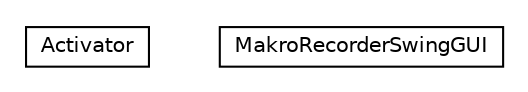 #!/usr/local/bin/dot
#
# Class diagram 
# Generated by UMLGraph version R5_6-24-gf6e263 (http://www.umlgraph.org/)
#

digraph G {
	edge [fontname="Helvetica",fontsize=10,labelfontname="Helvetica",labelfontsize=10];
	node [fontname="Helvetica",fontsize=10,shape=plaintext];
	nodesep=0.25;
	ranksep=0.5;
	// org.universAAL.tools.makrorecorder.swingGUI.Activator
	c1337457 [label=<<table title="org.universAAL.tools.makrorecorder.swingGUI.Activator" border="0" cellborder="1" cellspacing="0" cellpadding="2" port="p" href="./Activator.html">
		<tr><td><table border="0" cellspacing="0" cellpadding="1">
<tr><td align="center" balign="center"> Activator </td></tr>
		</table></td></tr>
		</table>>, URL="./Activator.html", fontname="Helvetica", fontcolor="black", fontsize=10.0];
	// org.universAAL.tools.makrorecorder.swingGUI.MakroRecorderSwingGUI
	c1337458 [label=<<table title="org.universAAL.tools.makrorecorder.swingGUI.MakroRecorderSwingGUI" border="0" cellborder="1" cellspacing="0" cellpadding="2" port="p" href="./MakroRecorderSwingGUI.html">
		<tr><td><table border="0" cellspacing="0" cellpadding="1">
<tr><td align="center" balign="center"> MakroRecorderSwingGUI </td></tr>
		</table></td></tr>
		</table>>, URL="./MakroRecorderSwingGUI.html", fontname="Helvetica", fontcolor="black", fontsize=10.0];
}

